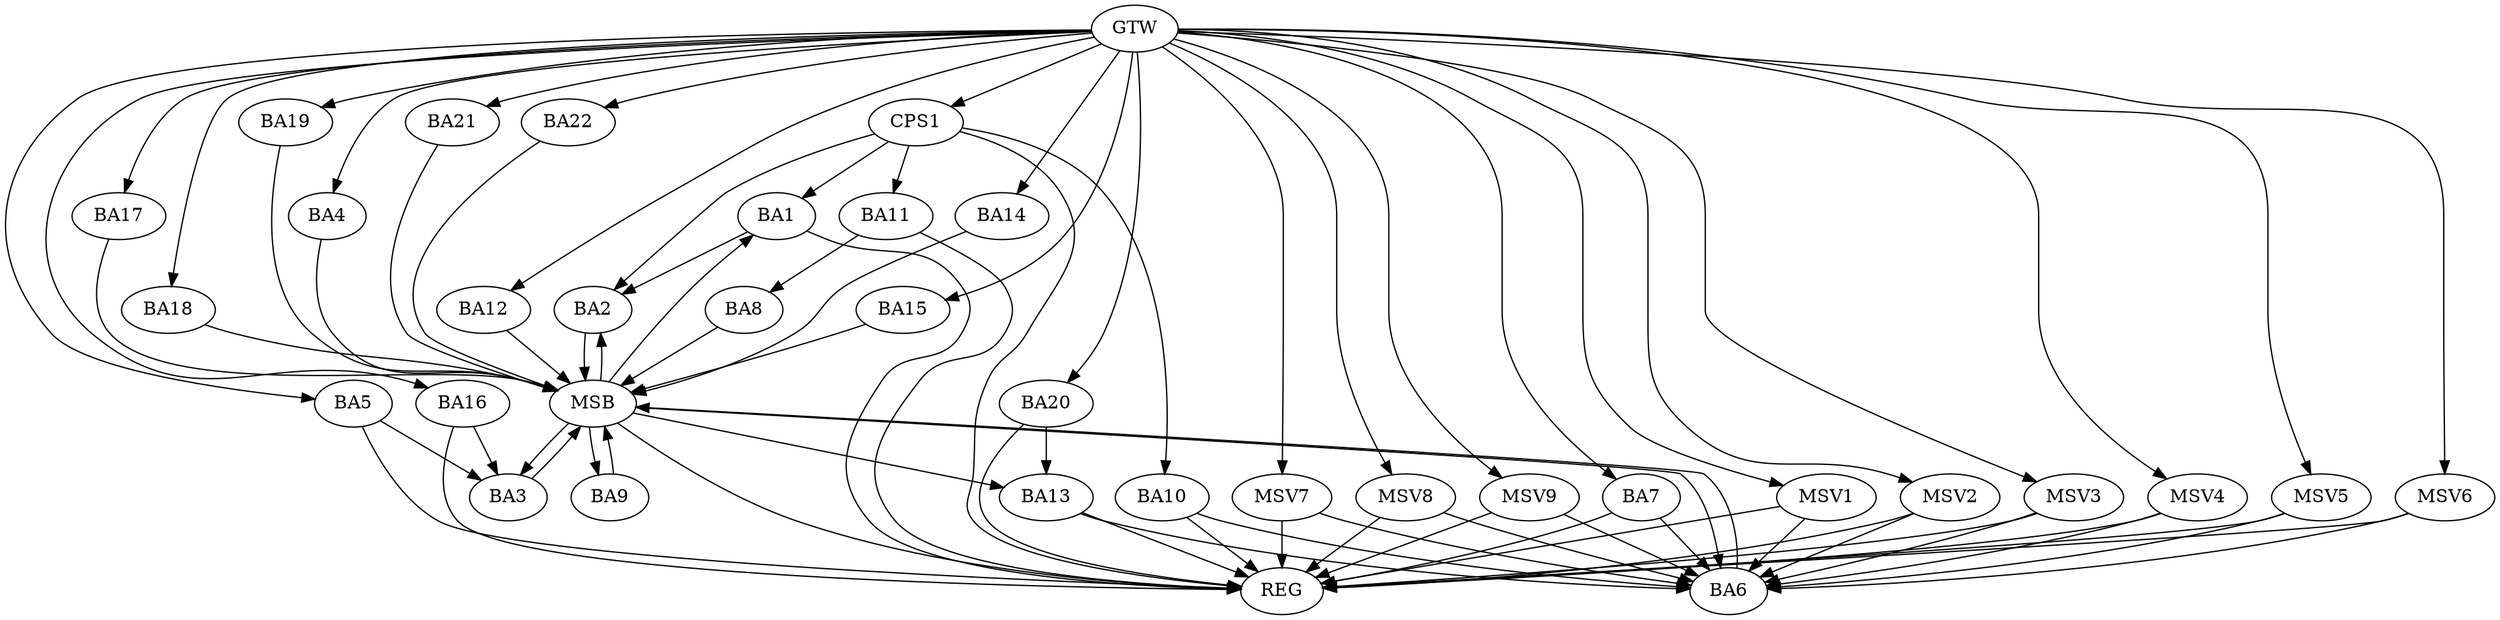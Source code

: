 strict digraph G {
  BA1 [ label="BA1" ];
  BA2 [ label="BA2" ];
  BA3 [ label="BA3" ];
  BA4 [ label="BA4" ];
  BA5 [ label="BA5" ];
  BA6 [ label="BA6" ];
  BA7 [ label="BA7" ];
  BA8 [ label="BA8" ];
  BA9 [ label="BA9" ];
  BA10 [ label="BA10" ];
  BA11 [ label="BA11" ];
  BA12 [ label="BA12" ];
  BA13 [ label="BA13" ];
  BA14 [ label="BA14" ];
  BA15 [ label="BA15" ];
  BA16 [ label="BA16" ];
  BA17 [ label="BA17" ];
  BA18 [ label="BA18" ];
  BA19 [ label="BA19" ];
  BA20 [ label="BA20" ];
  BA21 [ label="BA21" ];
  BA22 [ label="BA22" ];
  CPS1 [ label="CPS1" ];
  GTW [ label="GTW" ];
  REG [ label="REG" ];
  MSB [ label="MSB" ];
  MSV1 [ label="MSV1" ];
  MSV2 [ label="MSV2" ];
  MSV3 [ label="MSV3" ];
  MSV4 [ label="MSV4" ];
  MSV5 [ label="MSV5" ];
  MSV6 [ label="MSV6" ];
  MSV7 [ label="MSV7" ];
  MSV8 [ label="MSV8" ];
  MSV9 [ label="MSV9" ];
  BA1 -> BA2;
  BA5 -> BA3;
  BA7 -> BA6;
  BA10 -> BA6;
  BA11 -> BA8;
  BA13 -> BA6;
  BA16 -> BA3;
  BA20 -> BA13;
  CPS1 -> BA1;
  CPS1 -> BA11;
  CPS1 -> BA10;
  CPS1 -> BA2;
  GTW -> BA4;
  GTW -> BA5;
  GTW -> BA7;
  GTW -> BA12;
  GTW -> BA14;
  GTW -> BA15;
  GTW -> BA16;
  GTW -> BA17;
  GTW -> BA18;
  GTW -> BA19;
  GTW -> BA20;
  GTW -> BA21;
  GTW -> BA22;
  GTW -> CPS1;
  BA1 -> REG;
  BA5 -> REG;
  BA7 -> REG;
  BA10 -> REG;
  BA11 -> REG;
  BA13 -> REG;
  BA16 -> REG;
  BA20 -> REG;
  CPS1 -> REG;
  BA2 -> MSB;
  MSB -> BA1;
  MSB -> REG;
  BA3 -> MSB;
  MSB -> BA2;
  BA4 -> MSB;
  MSB -> BA3;
  BA6 -> MSB;
  BA8 -> MSB;
  BA9 -> MSB;
  BA12 -> MSB;
  MSB -> BA9;
  BA14 -> MSB;
  BA15 -> MSB;
  BA17 -> MSB;
  MSB -> BA13;
  BA18 -> MSB;
  BA19 -> MSB;
  MSB -> BA6;
  BA21 -> MSB;
  BA22 -> MSB;
  MSV1 -> BA6;
  GTW -> MSV1;
  MSV1 -> REG;
  MSV2 -> BA6;
  GTW -> MSV2;
  MSV2 -> REG;
  MSV3 -> BA6;
  GTW -> MSV3;
  MSV3 -> REG;
  MSV4 -> BA6;
  MSV5 -> BA6;
  GTW -> MSV4;
  MSV4 -> REG;
  GTW -> MSV5;
  MSV5 -> REG;
  MSV6 -> BA6;
  GTW -> MSV6;
  MSV6 -> REG;
  MSV7 -> BA6;
  GTW -> MSV7;
  MSV7 -> REG;
  MSV8 -> BA6;
  GTW -> MSV8;
  MSV8 -> REG;
  MSV9 -> BA6;
  GTW -> MSV9;
  MSV9 -> REG;
}
